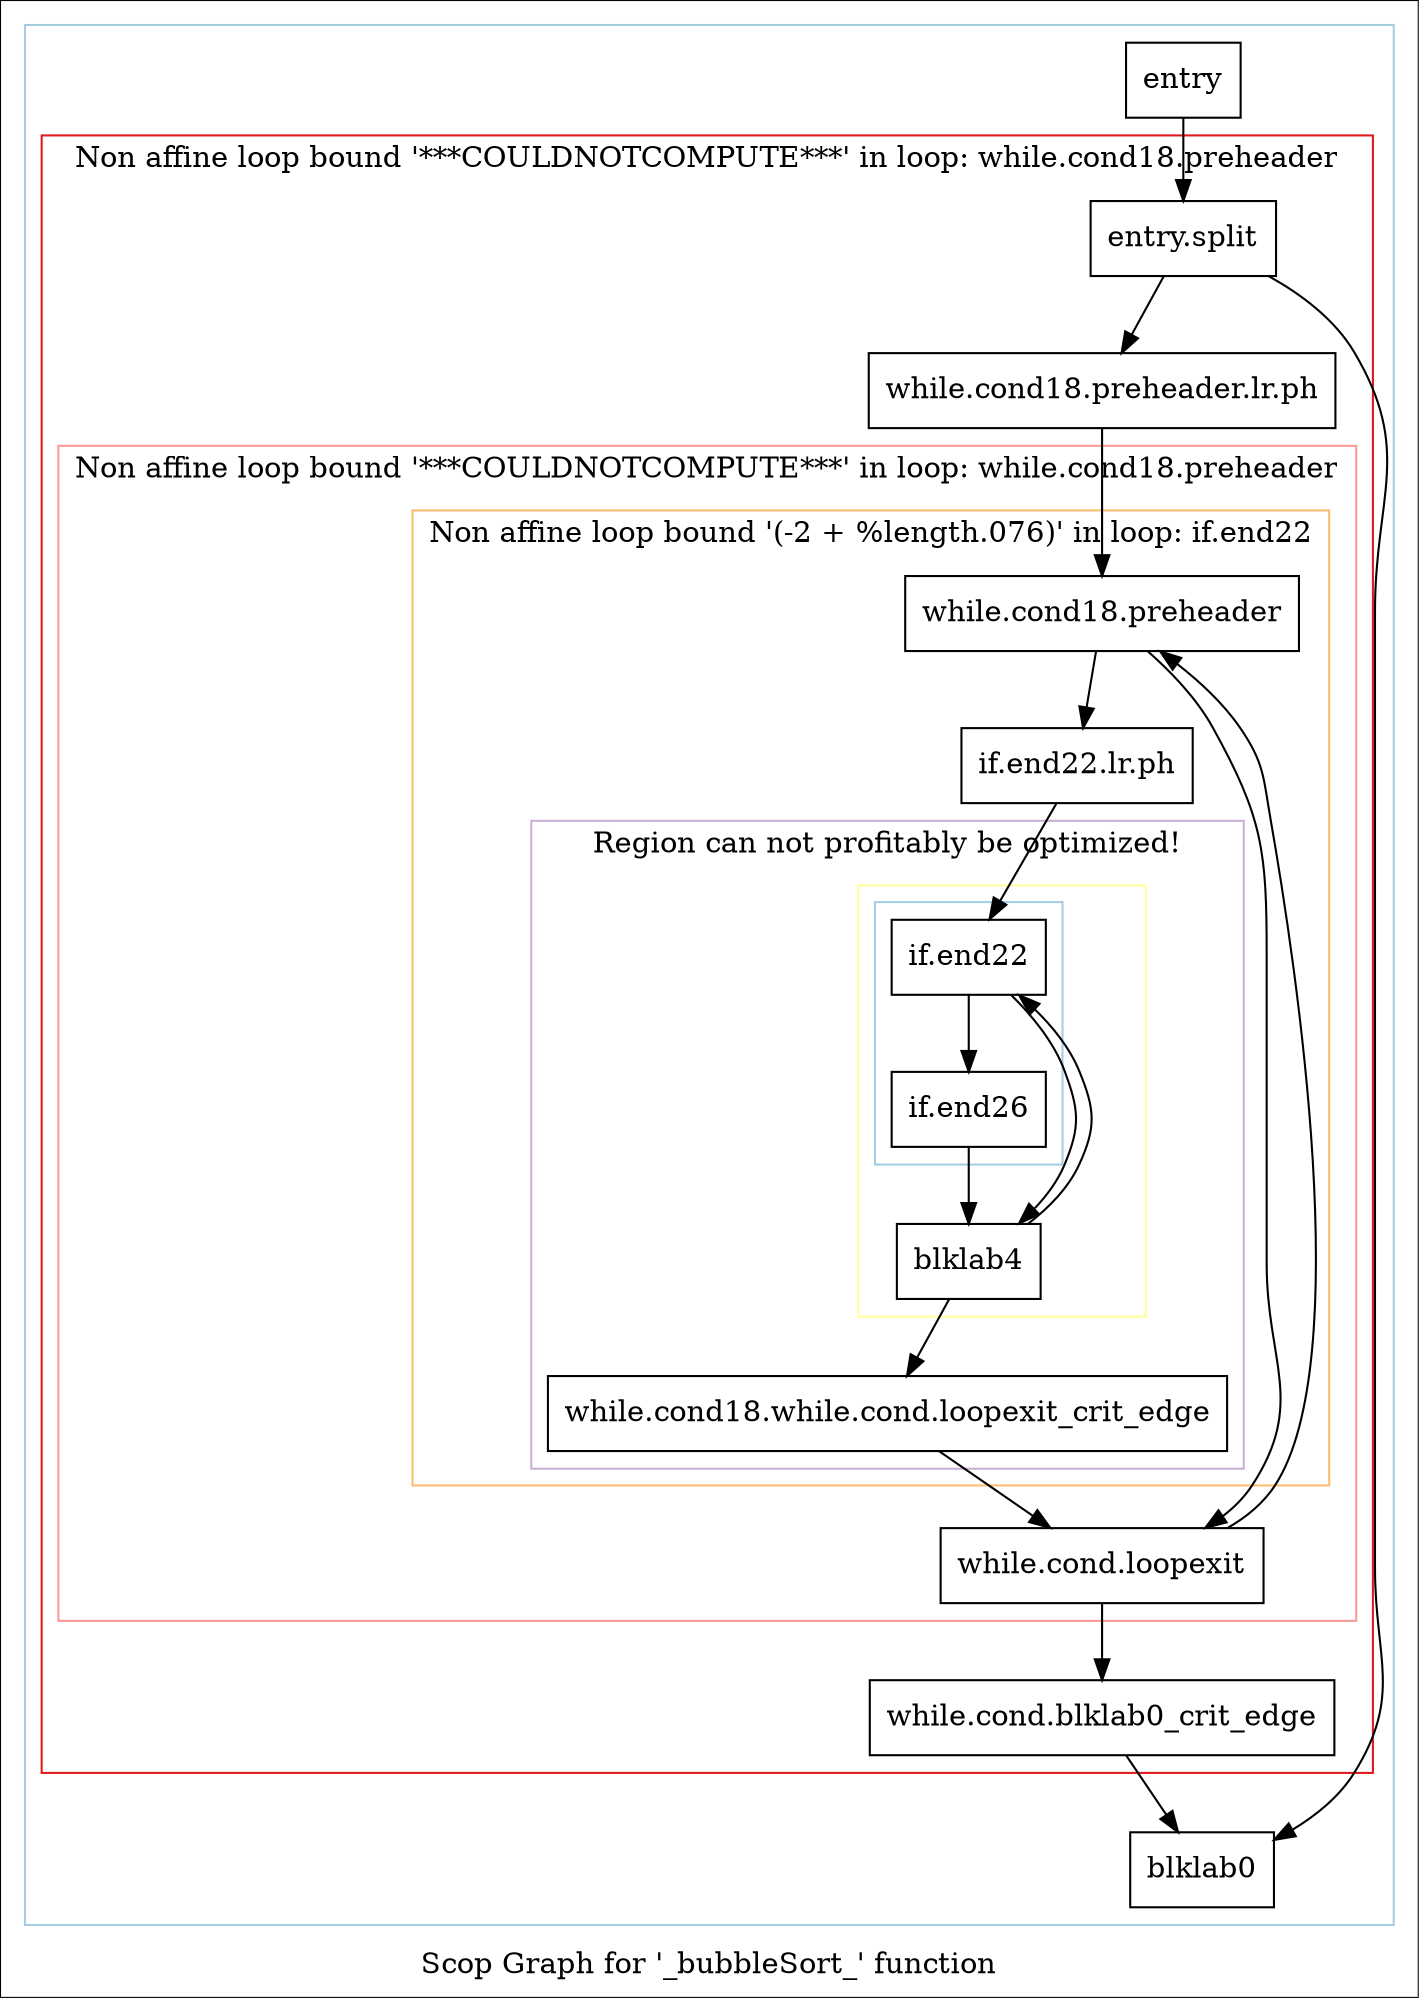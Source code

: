 digraph "Scop Graph for '_bubbleSort_' function" {
	label="Scop Graph for '_bubbleSort_' function";

	Node0xd1339f0 [shape=record,label="{entry}"];
	Node0xd1339f0 -> Node0xd1339b0;
	Node0xd1339b0 [shape=record,label="{entry.split}"];
	Node0xd1339b0 -> Node0xd1259a0;
	Node0xd1339b0 -> Node0xd125a00;
	Node0xd1259a0 [shape=record,label="{blklab0}"];
	Node0xd125a00 [shape=record,label="{while.cond18.preheader.lr.ph}"];
	Node0xd125a00 -> Node0xd145c40;
	Node0xd145c40 [shape=record,label="{while.cond18.preheader}"];
	Node0xd145c40 -> Node0xd143ba0;
	Node0xd145c40 -> Node0xd143bc0;
	Node0xd143ba0 [shape=record,label="{if.end22.lr.ph}"];
	Node0xd143ba0 -> Node0xd12b8d0;
	Node0xd12b8d0 [shape=record,label="{if.end22}"];
	Node0xd12b8d0 -> Node0xd145b50;
	Node0xd12b8d0 -> Node0xd143be0;
	Node0xd145b50 [shape=record,label="{if.end26}"];
	Node0xd145b50 -> Node0xd143be0;
	Node0xd143be0 [shape=record,label="{blklab4}"];
	Node0xd143be0 -> Node0xd12b8d0[constraint=false];
	Node0xd143be0 -> Node0xd1459e0;
	Node0xd1459e0 [shape=record,label="{while.cond18.while.cond.loopexit_crit_edge}"];
	Node0xd1459e0 -> Node0xd143bc0;
	Node0xd143bc0 [shape=record,label="{while.cond.loopexit}"];
	Node0xd143bc0 -> Node0xd1458e0;
	Node0xd143bc0 -> Node0xd145c40[constraint=false];
	Node0xd1458e0 [shape=record,label="{while.cond.blklab0_crit_edge}"];
	Node0xd1458e0 -> Node0xd1259a0;
	colorscheme = "paired12"
        subgraph cluster_0xd1ab1b0 {
          label = "";
          style = solid;
          color = 1
          subgraph cluster_0xd146bd0 {
            label = "Non affine loop bound '***COULDNOTCOMPUTE***' in loop: while.cond18.preheader";
            style = solid;
            color = 6
            subgraph cluster_0xd135740 {
              label = "Non affine loop bound '***COULDNOTCOMPUTE***' in loop: while.cond18.preheader";
              style = solid;
              color = 5
              subgraph cluster_0xd1356c0 {
                label = "Non affine loop bound '(-2 + %length.076)' in loop: if.end22";
                style = solid;
                color = 7
                subgraph cluster_0xd125af0 {
                  label = "Region can not profitably be optimized!";
                  style = solid;
                  color = 9
                  subgraph cluster_0xd13ffb0 {
                    label = "";
                    style = solid;
                    color = 11
                    subgraph cluster_0xd140060 {
                      label = "";
                      style = solid;
                      color = 1
                      Node0xd12b8d0;
                      Node0xd145b50;
                    }
                    Node0xd143be0;
                  }
                  Node0xd1459e0;
                }
                Node0xd145c40;
                Node0xd143ba0;
              }
              Node0xd143bc0;
            }
            Node0xd1339b0;
            Node0xd125a00;
            Node0xd1458e0;
          }
          Node0xd1339f0;
          Node0xd1259a0;
        }
}

